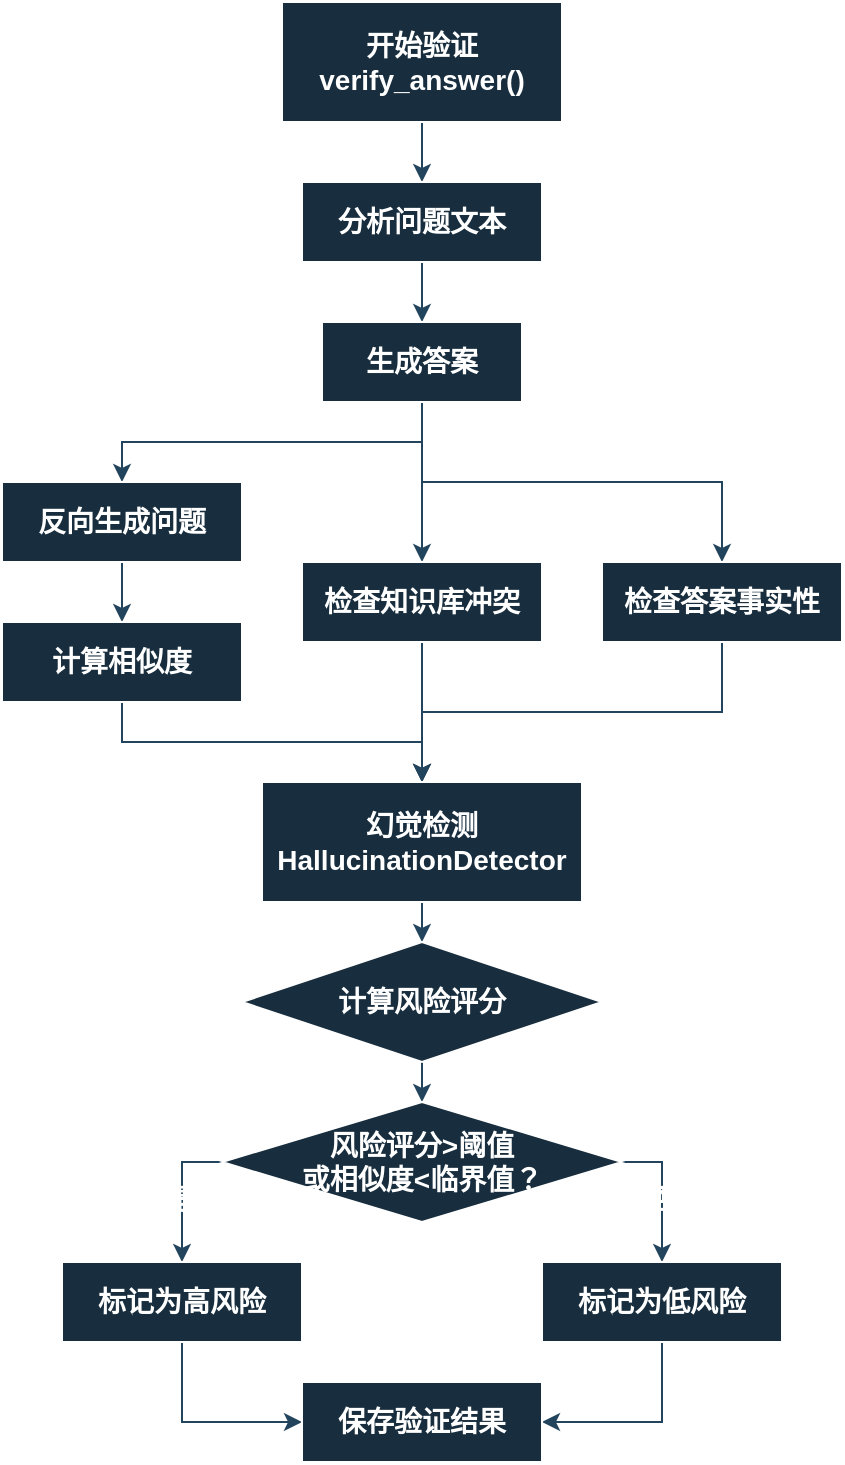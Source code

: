<mxfile version="26.2.14">
  <diagram name="第 1 页" id="nUI3xTx-FmzWRsHUsV3Z">
    <mxGraphModel dx="1205" dy="773" grid="0" gridSize="10" guides="1" tooltips="1" connect="1" arrows="1" fold="1" page="1" pageScale="1" pageWidth="1390" pageHeight="980" background="light-dark(#FFFFFF,#FFFFFF)" math="0" shadow="0">
      <root>
        <mxCell id="0" />
        <mxCell id="1" parent="0" />
        <mxCell id="7h1PMOQPWC_LRyOeSCcQ-12" style="edgeStyle=orthogonalEdgeStyle;rounded=0;orthogonalLoop=1;jettySize=auto;html=1;exitX=0.5;exitY=1;exitDx=0;exitDy=0;entryX=0.5;entryY=0;entryDx=0;entryDy=0;labelBackgroundColor=none;strokeColor=#23445D;fontColor=default;fontStyle=1;fontSize=14;" edge="1" parent="1" source="7h1PMOQPWC_LRyOeSCcQ-1" target="7h1PMOQPWC_LRyOeSCcQ-4">
          <mxGeometry relative="1" as="geometry" />
        </mxCell>
        <mxCell id="7h1PMOQPWC_LRyOeSCcQ-1" value="开始验证&lt;div&gt;verify_answer()&lt;/div&gt;" style="rounded=0;whiteSpace=wrap;html=1;labelBackgroundColor=none;fillColor=#182E3E;strokeColor=#FFFFFF;fontColor=#FFFFFF;fontStyle=1;fontSize=14;" vertex="1" parent="1">
          <mxGeometry x="480" y="30" width="140" height="60" as="geometry" />
        </mxCell>
        <mxCell id="7h1PMOQPWC_LRyOeSCcQ-13" style="edgeStyle=orthogonalEdgeStyle;rounded=0;orthogonalLoop=1;jettySize=auto;html=1;exitX=0.5;exitY=1;exitDx=0;exitDy=0;entryX=0.5;entryY=0;entryDx=0;entryDy=0;labelBackgroundColor=none;strokeColor=#23445D;fontColor=default;fontStyle=1;fontSize=14;" edge="1" parent="1" source="7h1PMOQPWC_LRyOeSCcQ-4" target="7h1PMOQPWC_LRyOeSCcQ-5">
          <mxGeometry relative="1" as="geometry" />
        </mxCell>
        <mxCell id="7h1PMOQPWC_LRyOeSCcQ-4" value="分析问题文本" style="rounded=0;whiteSpace=wrap;html=1;labelBackgroundColor=none;fillColor=#182E3E;strokeColor=#FFFFFF;fontColor=#FFFFFF;fontStyle=1;fontSize=14;" vertex="1" parent="1">
          <mxGeometry x="490" y="120" width="120" height="40" as="geometry" />
        </mxCell>
        <mxCell id="7h1PMOQPWC_LRyOeSCcQ-14" style="edgeStyle=orthogonalEdgeStyle;rounded=0;orthogonalLoop=1;jettySize=auto;html=1;exitX=0.5;exitY=1;exitDx=0;exitDy=0;entryX=0.5;entryY=0;entryDx=0;entryDy=0;labelBackgroundColor=none;strokeColor=#23445D;fontColor=default;fontStyle=1;fontSize=14;" edge="1" parent="1" source="7h1PMOQPWC_LRyOeSCcQ-5" target="7h1PMOQPWC_LRyOeSCcQ-6">
          <mxGeometry relative="1" as="geometry" />
        </mxCell>
        <mxCell id="7h1PMOQPWC_LRyOeSCcQ-16" style="edgeStyle=orthogonalEdgeStyle;rounded=0;orthogonalLoop=1;jettySize=auto;html=1;exitX=0.5;exitY=1;exitDx=0;exitDy=0;entryX=0.5;entryY=0;entryDx=0;entryDy=0;labelBackgroundColor=none;strokeColor=#23445D;fontColor=default;fontStyle=1;fontSize=14;" edge="1" parent="1" source="7h1PMOQPWC_LRyOeSCcQ-5" target="7h1PMOQPWC_LRyOeSCcQ-8">
          <mxGeometry relative="1" as="geometry" />
        </mxCell>
        <mxCell id="7h1PMOQPWC_LRyOeSCcQ-17" style="edgeStyle=orthogonalEdgeStyle;rounded=0;orthogonalLoop=1;jettySize=auto;html=1;exitX=0.5;exitY=1;exitDx=0;exitDy=0;labelBackgroundColor=none;strokeColor=#23445D;fontColor=default;fontStyle=1;fontSize=14;" edge="1" parent="1" source="7h1PMOQPWC_LRyOeSCcQ-5" target="7h1PMOQPWC_LRyOeSCcQ-10">
          <mxGeometry relative="1" as="geometry" />
        </mxCell>
        <mxCell id="7h1PMOQPWC_LRyOeSCcQ-5" value="生成答案" style="rounded=0;whiteSpace=wrap;html=1;labelBackgroundColor=none;fillColor=#182E3E;strokeColor=#FFFFFF;fontColor=#FFFFFF;fontStyle=1;fontSize=14;" vertex="1" parent="1">
          <mxGeometry x="500" y="190" width="100" height="40" as="geometry" />
        </mxCell>
        <mxCell id="7h1PMOQPWC_LRyOeSCcQ-15" style="edgeStyle=orthogonalEdgeStyle;rounded=0;orthogonalLoop=1;jettySize=auto;html=1;exitX=0.5;exitY=1;exitDx=0;exitDy=0;entryX=0.5;entryY=0;entryDx=0;entryDy=0;labelBackgroundColor=none;strokeColor=#23445D;fontColor=default;fontStyle=1;fontSize=14;" edge="1" parent="1" source="7h1PMOQPWC_LRyOeSCcQ-6" target="7h1PMOQPWC_LRyOeSCcQ-7">
          <mxGeometry relative="1" as="geometry" />
        </mxCell>
        <mxCell id="7h1PMOQPWC_LRyOeSCcQ-6" value="反向生成问题" style="rounded=0;whiteSpace=wrap;html=1;labelBackgroundColor=none;fillColor=#182E3E;strokeColor=#FFFFFF;fontColor=#FFFFFF;fontStyle=1;fontSize=14;" vertex="1" parent="1">
          <mxGeometry x="340" y="270" width="120" height="40" as="geometry" />
        </mxCell>
        <mxCell id="7h1PMOQPWC_LRyOeSCcQ-20" style="edgeStyle=orthogonalEdgeStyle;rounded=0;orthogonalLoop=1;jettySize=auto;html=1;exitX=0.5;exitY=1;exitDx=0;exitDy=0;entryX=0.5;entryY=0;entryDx=0;entryDy=0;labelBackgroundColor=none;strokeColor=#23445D;fontColor=default;fontStyle=1;fontSize=14;" edge="1" parent="1" source="7h1PMOQPWC_LRyOeSCcQ-7" target="7h1PMOQPWC_LRyOeSCcQ-11">
          <mxGeometry relative="1" as="geometry" />
        </mxCell>
        <mxCell id="7h1PMOQPWC_LRyOeSCcQ-7" value="计算相似度" style="rounded=0;whiteSpace=wrap;html=1;labelBackgroundColor=none;fillColor=#182E3E;strokeColor=#FFFFFF;fontColor=#FFFFFF;fontStyle=1;fontSize=14;" vertex="1" parent="1">
          <mxGeometry x="340" y="340" width="120" height="40" as="geometry" />
        </mxCell>
        <mxCell id="7h1PMOQPWC_LRyOeSCcQ-19" style="edgeStyle=orthogonalEdgeStyle;rounded=0;orthogonalLoop=1;jettySize=auto;html=1;exitX=0.5;exitY=1;exitDx=0;exitDy=0;labelBackgroundColor=none;strokeColor=#23445D;fontColor=default;fontStyle=1;fontSize=14;" edge="1" parent="1" source="7h1PMOQPWC_LRyOeSCcQ-8">
          <mxGeometry relative="1" as="geometry">
            <mxPoint x="550" y="420" as="targetPoint" />
          </mxGeometry>
        </mxCell>
        <mxCell id="7h1PMOQPWC_LRyOeSCcQ-8" value="检查知识库冲突" style="rounded=0;whiteSpace=wrap;html=1;labelBackgroundColor=none;fillColor=#182E3E;strokeColor=#FFFFFF;fontColor=#FFFFFF;fontStyle=1;fontSize=14;" vertex="1" parent="1">
          <mxGeometry x="490" y="310" width="120" height="40" as="geometry" />
        </mxCell>
        <mxCell id="7h1PMOQPWC_LRyOeSCcQ-21" style="edgeStyle=orthogonalEdgeStyle;rounded=0;orthogonalLoop=1;jettySize=auto;html=1;exitX=0.5;exitY=1;exitDx=0;exitDy=0;labelBackgroundColor=none;strokeColor=#23445D;fontColor=default;fontStyle=1;fontSize=14;" edge="1" parent="1" source="7h1PMOQPWC_LRyOeSCcQ-10" target="7h1PMOQPWC_LRyOeSCcQ-11">
          <mxGeometry relative="1" as="geometry" />
        </mxCell>
        <mxCell id="7h1PMOQPWC_LRyOeSCcQ-10" value="检查答案事实性" style="rounded=0;whiteSpace=wrap;html=1;labelBackgroundColor=none;fillColor=#182E3E;strokeColor=#FFFFFF;fontColor=#FFFFFF;fontStyle=1;fontSize=14;" vertex="1" parent="1">
          <mxGeometry x="640" y="310" width="120" height="40" as="geometry" />
        </mxCell>
        <mxCell id="7h1PMOQPWC_LRyOeSCcQ-28" style="edgeStyle=orthogonalEdgeStyle;rounded=0;orthogonalLoop=1;jettySize=auto;html=1;exitX=0.5;exitY=1;exitDx=0;exitDy=0;entryX=0.5;entryY=0;entryDx=0;entryDy=0;labelBackgroundColor=none;strokeColor=#23445D;fontColor=default;fontStyle=1;fontSize=14;" edge="1" parent="1" source="7h1PMOQPWC_LRyOeSCcQ-11" target="7h1PMOQPWC_LRyOeSCcQ-22">
          <mxGeometry relative="1" as="geometry" />
        </mxCell>
        <mxCell id="7h1PMOQPWC_LRyOeSCcQ-11" value="幻觉检测&lt;div&gt;HallucinationDetector&lt;/div&gt;" style="rounded=0;whiteSpace=wrap;html=1;labelBackgroundColor=none;fillColor=#182E3E;strokeColor=#FFFFFF;fontColor=#FFFFFF;fontStyle=1;fontSize=14;" vertex="1" parent="1">
          <mxGeometry x="470" y="420" width="160" height="60" as="geometry" />
        </mxCell>
        <mxCell id="7h1PMOQPWC_LRyOeSCcQ-29" style="edgeStyle=orthogonalEdgeStyle;rounded=0;orthogonalLoop=1;jettySize=auto;html=1;exitX=0.5;exitY=1;exitDx=0;exitDy=0;entryX=0.5;entryY=0;entryDx=0;entryDy=0;labelBackgroundColor=none;strokeColor=#23445D;fontColor=default;fontStyle=1;fontSize=14;" edge="1" parent="1" source="7h1PMOQPWC_LRyOeSCcQ-22" target="7h1PMOQPWC_LRyOeSCcQ-23">
          <mxGeometry relative="1" as="geometry" />
        </mxCell>
        <mxCell id="7h1PMOQPWC_LRyOeSCcQ-22" value="计算风险评分" style="rhombus;whiteSpace=wrap;html=1;labelBackgroundColor=none;fillColor=#182E3E;strokeColor=#FFFFFF;fontColor=#FFFFFF;fontStyle=1;fontSize=14;" vertex="1" parent="1">
          <mxGeometry x="460" y="500" width="180" height="60" as="geometry" />
        </mxCell>
        <mxCell id="7h1PMOQPWC_LRyOeSCcQ-32" style="edgeStyle=orthogonalEdgeStyle;rounded=0;orthogonalLoop=1;jettySize=auto;html=1;exitX=0;exitY=0.5;exitDx=0;exitDy=0;labelBackgroundColor=none;strokeColor=#23445D;fontColor=default;fontStyle=1;fontSize=14;" edge="1" parent="1" source="7h1PMOQPWC_LRyOeSCcQ-23" target="7h1PMOQPWC_LRyOeSCcQ-25">
          <mxGeometry relative="1" as="geometry" />
        </mxCell>
        <mxCell id="7h1PMOQPWC_LRyOeSCcQ-33" value="是" style="edgeLabel;html=1;align=center;verticalAlign=middle;resizable=0;points=[];labelBackgroundColor=none;fontColor=#FFFFFF;fontStyle=1;fontSize=14;" vertex="1" connectable="0" parent="7h1PMOQPWC_LRyOeSCcQ-32">
          <mxGeometry x="0.108" y="-2" relative="1" as="geometry">
            <mxPoint as="offset" />
          </mxGeometry>
        </mxCell>
        <mxCell id="7h1PMOQPWC_LRyOeSCcQ-35" style="edgeStyle=orthogonalEdgeStyle;rounded=0;orthogonalLoop=1;jettySize=auto;html=1;exitX=1;exitY=0.5;exitDx=0;exitDy=0;labelBackgroundColor=none;strokeColor=#23445D;fontColor=default;fontStyle=1;fontSize=14;" edge="1" parent="1" source="7h1PMOQPWC_LRyOeSCcQ-23" target="7h1PMOQPWC_LRyOeSCcQ-26">
          <mxGeometry relative="1" as="geometry" />
        </mxCell>
        <mxCell id="7h1PMOQPWC_LRyOeSCcQ-36" value="否" style="edgeLabel;html=1;align=center;verticalAlign=middle;resizable=0;points=[];labelBackgroundColor=none;fontColor=#FFFFFF;fontStyle=1;fontSize=14;" vertex="1" connectable="0" parent="7h1PMOQPWC_LRyOeSCcQ-35">
          <mxGeometry x="0.108" relative="1" as="geometry">
            <mxPoint as="offset" />
          </mxGeometry>
        </mxCell>
        <mxCell id="7h1PMOQPWC_LRyOeSCcQ-23" value="风险评分&amp;gt;阈值&lt;div&gt;或相似度&amp;lt;临界值？&lt;/div&gt;" style="rhombus;whiteSpace=wrap;html=1;labelBackgroundColor=none;fillColor=#182E3E;strokeColor=#FFFFFF;fontColor=#FFFFFF;fontStyle=1;fontSize=14;" vertex="1" parent="1">
          <mxGeometry x="450" y="580" width="200" height="60" as="geometry" />
        </mxCell>
        <mxCell id="7h1PMOQPWC_LRyOeSCcQ-37" style="edgeStyle=orthogonalEdgeStyle;rounded=0;orthogonalLoop=1;jettySize=auto;html=1;exitX=0.5;exitY=1;exitDx=0;exitDy=0;entryX=0;entryY=0.5;entryDx=0;entryDy=0;labelBackgroundColor=none;strokeColor=#23445D;fontColor=default;fontStyle=1;fontSize=14;" edge="1" parent="1" source="7h1PMOQPWC_LRyOeSCcQ-25" target="7h1PMOQPWC_LRyOeSCcQ-27">
          <mxGeometry relative="1" as="geometry" />
        </mxCell>
        <mxCell id="7h1PMOQPWC_LRyOeSCcQ-25" value="标记为高风险" style="rounded=0;whiteSpace=wrap;html=1;labelBackgroundColor=none;fillColor=#182E3E;strokeColor=#FFFFFF;fontColor=#FFFFFF;fontStyle=1;fontSize=14;" vertex="1" parent="1">
          <mxGeometry x="370" y="660" width="120" height="40" as="geometry" />
        </mxCell>
        <mxCell id="7h1PMOQPWC_LRyOeSCcQ-38" style="edgeStyle=orthogonalEdgeStyle;rounded=0;orthogonalLoop=1;jettySize=auto;html=1;exitX=0.5;exitY=1;exitDx=0;exitDy=0;entryX=1;entryY=0.5;entryDx=0;entryDy=0;labelBackgroundColor=none;strokeColor=#23445D;fontColor=default;fontStyle=1;fontSize=14;" edge="1" parent="1" source="7h1PMOQPWC_LRyOeSCcQ-26" target="7h1PMOQPWC_LRyOeSCcQ-27">
          <mxGeometry relative="1" as="geometry" />
        </mxCell>
        <mxCell id="7h1PMOQPWC_LRyOeSCcQ-26" value="标记为低风险" style="rounded=0;whiteSpace=wrap;html=1;labelBackgroundColor=none;fillColor=#182E3E;strokeColor=#FFFFFF;fontColor=#FFFFFF;fontStyle=1;fontSize=14;" vertex="1" parent="1">
          <mxGeometry x="610" y="660" width="120" height="40" as="geometry" />
        </mxCell>
        <mxCell id="7h1PMOQPWC_LRyOeSCcQ-27" value="保存验证结果" style="rounded=0;whiteSpace=wrap;html=1;labelBackgroundColor=none;fillColor=#182E3E;strokeColor=#FFFFFF;fontColor=#FFFFFF;fontStyle=1;fontSize=14;" vertex="1" parent="1">
          <mxGeometry x="490" y="720" width="120" height="40" as="geometry" />
        </mxCell>
      </root>
    </mxGraphModel>
  </diagram>
</mxfile>
